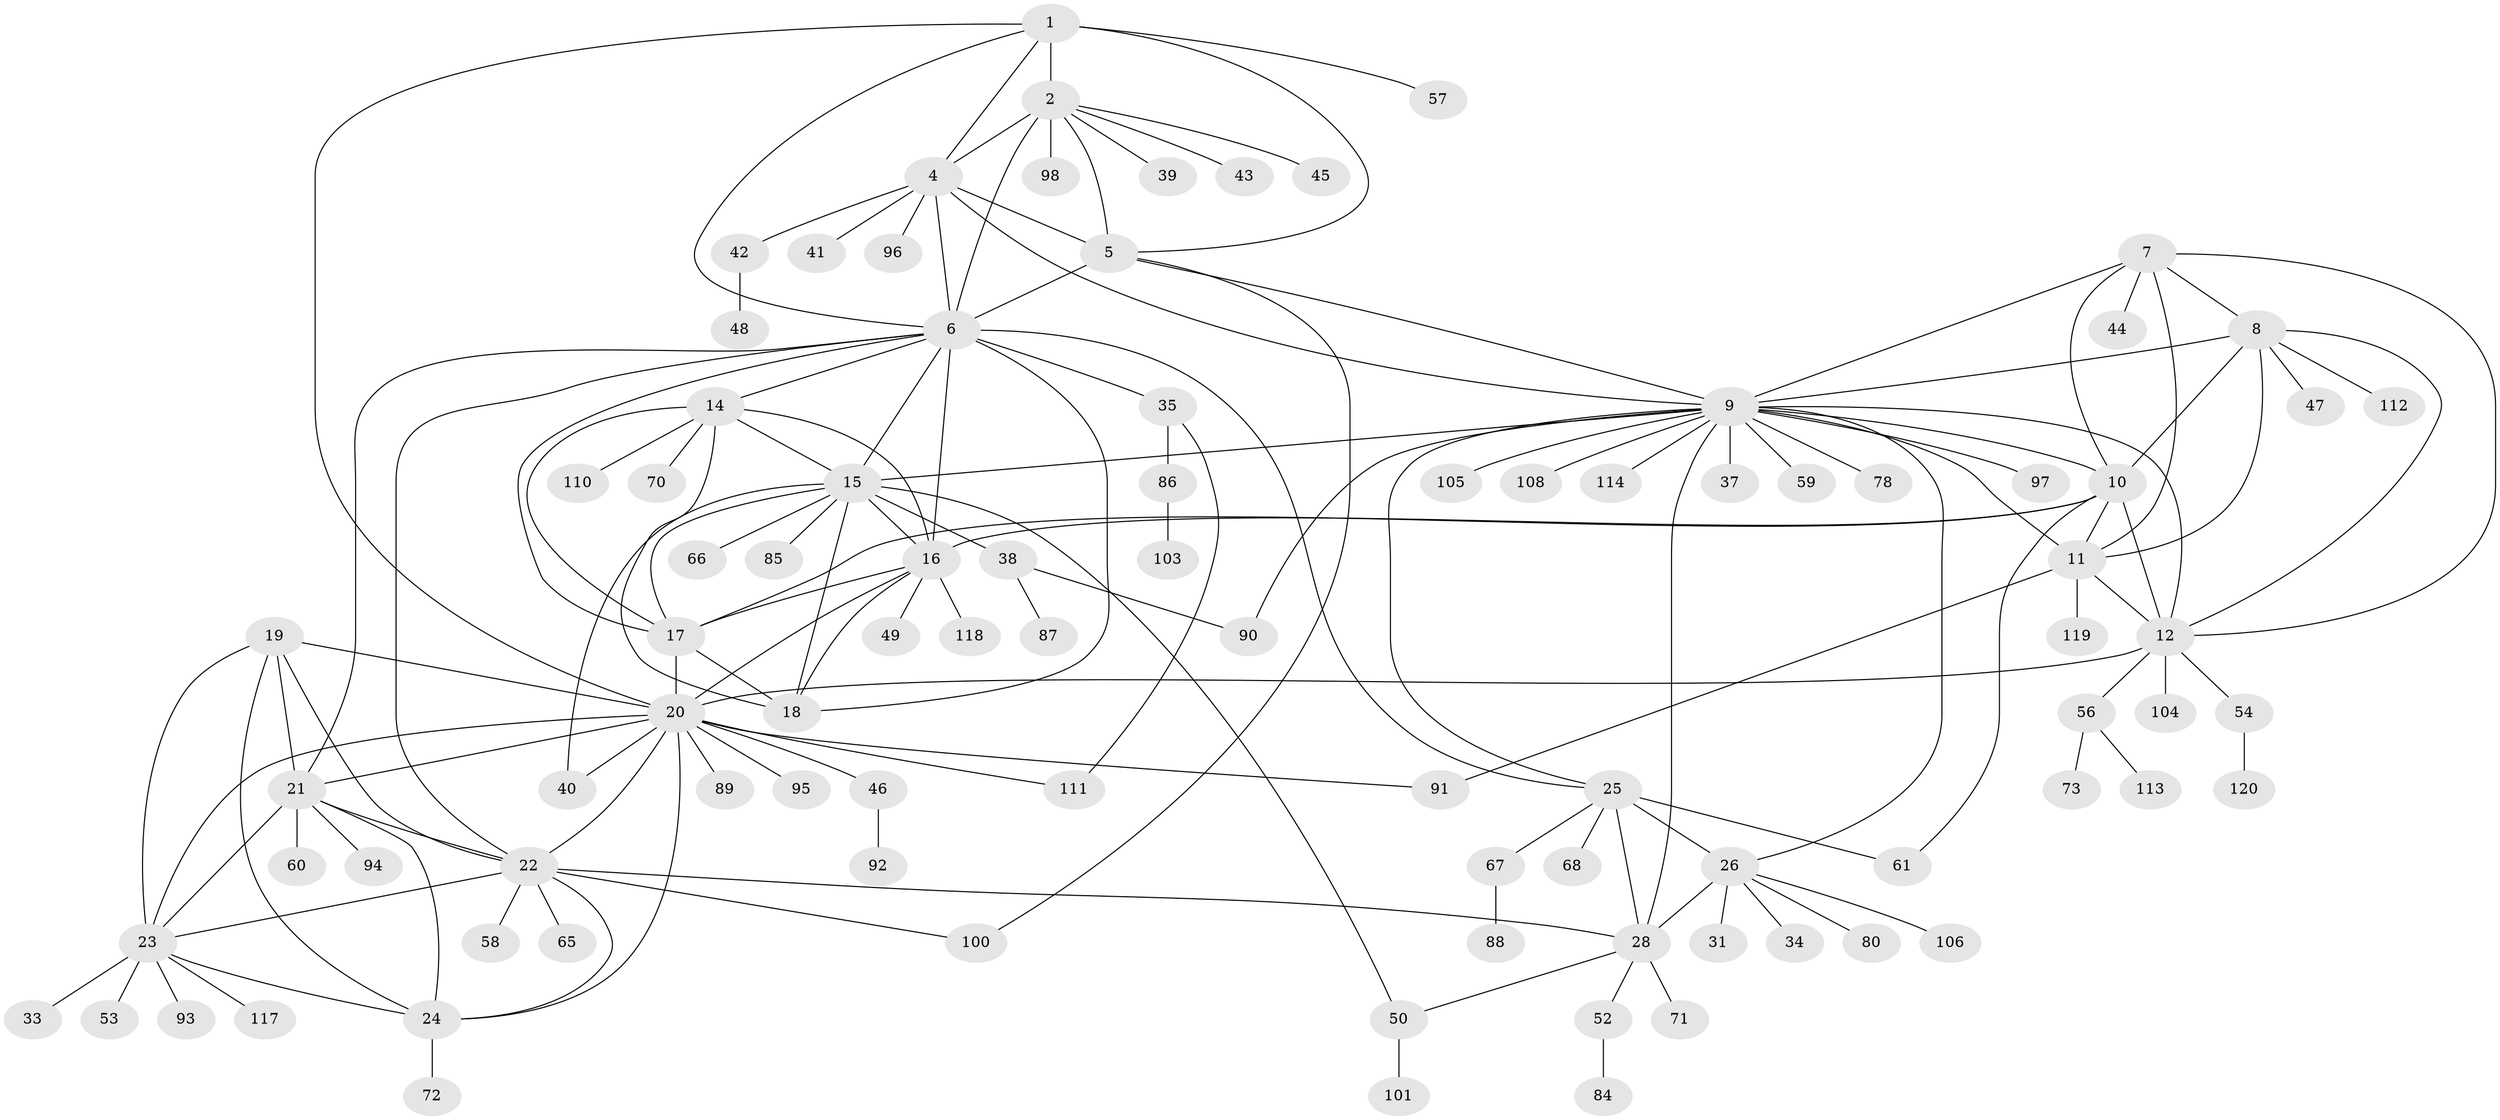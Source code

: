 // original degree distribution, {7: 0.058333333333333334, 6: 0.025, 8: 0.058333333333333334, 10: 0.03333333333333333, 12: 0.008333333333333333, 9: 0.025, 11: 0.016666666666666666, 5: 0.016666666666666666, 15: 0.008333333333333333, 1: 0.525, 3: 0.03333333333333333, 2: 0.175, 4: 0.016666666666666666}
// Generated by graph-tools (version 1.1) at 2025/11/02/27/25 16:11:36]
// undirected, 93 vertices, 149 edges
graph export_dot {
graph [start="1"]
  node [color=gray90,style=filled];
  1;
  2 [super="+3"];
  4 [super="+69"];
  5 [super="+99"];
  6 [super="+13"];
  7;
  8 [super="+79"];
  9 [super="+27"];
  10;
  11 [super="+82"];
  12 [super="+32"];
  14 [super="+116"];
  15 [super="+76"];
  16 [super="+36"];
  17;
  18;
  19 [super="+63"];
  20 [super="+75"];
  21 [super="+81"];
  22 [super="+55"];
  23 [super="+51"];
  24 [super="+64"];
  25 [super="+115"];
  26 [super="+30"];
  28 [super="+29"];
  31;
  33;
  34;
  35;
  37;
  38 [super="+62"];
  39;
  40;
  41;
  42;
  43;
  44;
  45;
  46;
  47;
  48;
  49;
  50;
  52 [super="+74"];
  53;
  54;
  56 [super="+109"];
  57;
  58;
  59 [super="+77"];
  60;
  61 [super="+83"];
  65;
  66;
  67;
  68;
  70 [super="+102"];
  71;
  72;
  73;
  78;
  80;
  84;
  85;
  86;
  87;
  88;
  89;
  90;
  91;
  92;
  93;
  94;
  95;
  96;
  97;
  98 [super="+107"];
  100;
  101;
  103;
  104;
  105;
  106;
  108;
  110;
  111;
  112;
  113;
  114;
  117;
  118;
  119;
  120;
  1 -- 2 [weight=2];
  1 -- 4;
  1 -- 5;
  1 -- 6;
  1 -- 20;
  1 -- 57;
  2 -- 4 [weight=2];
  2 -- 5 [weight=2];
  2 -- 6 [weight=2];
  2 -- 45;
  2 -- 98;
  2 -- 39;
  2 -- 43;
  4 -- 5;
  4 -- 6;
  4 -- 9;
  4 -- 41;
  4 -- 42;
  4 -- 96;
  5 -- 6;
  5 -- 100;
  5 -- 9;
  6 -- 25;
  6 -- 35;
  6 -- 14;
  6 -- 15;
  6 -- 16;
  6 -- 17;
  6 -- 18;
  6 -- 21;
  6 -- 22;
  7 -- 8;
  7 -- 9;
  7 -- 10;
  7 -- 11;
  7 -- 12;
  7 -- 44;
  8 -- 9;
  8 -- 10;
  8 -- 11;
  8 -- 12;
  8 -- 47;
  8 -- 112;
  9 -- 10;
  9 -- 11;
  9 -- 12;
  9 -- 59;
  9 -- 78;
  9 -- 97;
  9 -- 108;
  9 -- 114;
  9 -- 37;
  9 -- 90;
  9 -- 105;
  9 -- 15;
  9 -- 25;
  9 -- 26 [weight=2];
  9 -- 28 [weight=2];
  10 -- 11;
  10 -- 12;
  10 -- 17;
  10 -- 61;
  10 -- 16;
  11 -- 12;
  11 -- 91;
  11 -- 119;
  12 -- 20;
  12 -- 54;
  12 -- 56;
  12 -- 104;
  14 -- 15;
  14 -- 16;
  14 -- 17;
  14 -- 18;
  14 -- 70;
  14 -- 110;
  15 -- 16;
  15 -- 17;
  15 -- 18;
  15 -- 38;
  15 -- 40;
  15 -- 66;
  15 -- 85;
  15 -- 50;
  16 -- 17;
  16 -- 18;
  16 -- 20;
  16 -- 49;
  16 -- 118;
  17 -- 18;
  17 -- 20;
  19 -- 20;
  19 -- 21;
  19 -- 22;
  19 -- 23;
  19 -- 24;
  20 -- 21;
  20 -- 22;
  20 -- 23;
  20 -- 24;
  20 -- 40;
  20 -- 46;
  20 -- 89;
  20 -- 91;
  20 -- 95;
  20 -- 111;
  21 -- 22;
  21 -- 23;
  21 -- 24;
  21 -- 60;
  21 -- 94;
  22 -- 23;
  22 -- 24;
  22 -- 58;
  22 -- 65;
  22 -- 100;
  22 -- 28;
  23 -- 24;
  23 -- 33;
  23 -- 53;
  23 -- 93;
  23 -- 117;
  24 -- 72;
  25 -- 26 [weight=2];
  25 -- 28 [weight=2];
  25 -- 67;
  25 -- 68;
  25 -- 61;
  26 -- 28 [weight=4];
  26 -- 34;
  26 -- 80;
  26 -- 106;
  26 -- 31;
  28 -- 50;
  28 -- 52;
  28 -- 71;
  35 -- 86;
  35 -- 111;
  38 -- 90;
  38 -- 87;
  42 -- 48;
  46 -- 92;
  50 -- 101;
  52 -- 84;
  54 -- 120;
  56 -- 73;
  56 -- 113;
  67 -- 88;
  86 -- 103;
}
